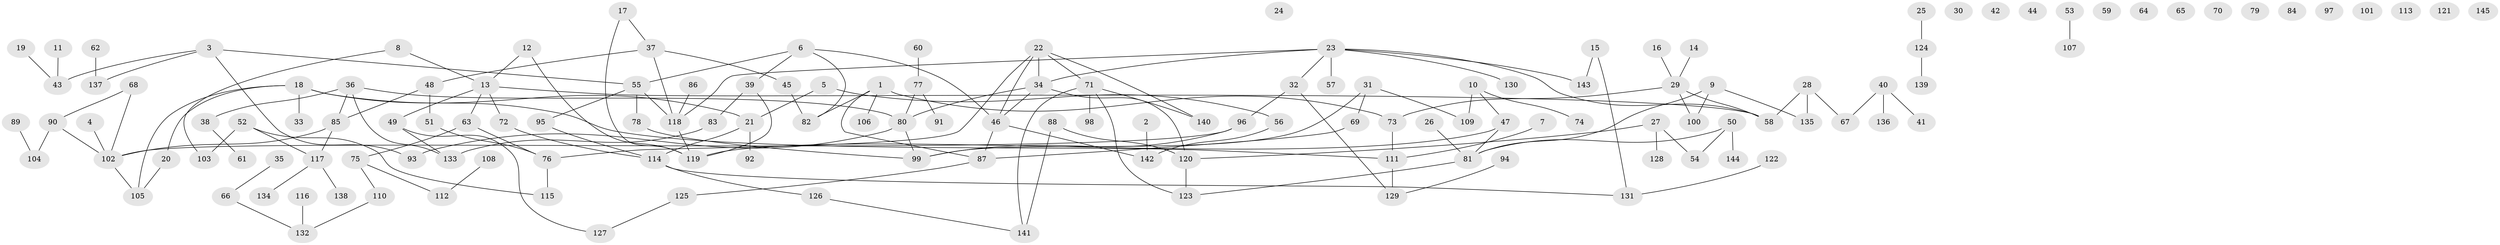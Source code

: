 // Generated by graph-tools (version 1.1) at 2025/25/03/09/25 03:25:18]
// undirected, 145 vertices, 165 edges
graph export_dot {
graph [start="1"]
  node [color=gray90,style=filled];
  1;
  2;
  3;
  4;
  5;
  6;
  7;
  8;
  9;
  10;
  11;
  12;
  13;
  14;
  15;
  16;
  17;
  18;
  19;
  20;
  21;
  22;
  23;
  24;
  25;
  26;
  27;
  28;
  29;
  30;
  31;
  32;
  33;
  34;
  35;
  36;
  37;
  38;
  39;
  40;
  41;
  42;
  43;
  44;
  45;
  46;
  47;
  48;
  49;
  50;
  51;
  52;
  53;
  54;
  55;
  56;
  57;
  58;
  59;
  60;
  61;
  62;
  63;
  64;
  65;
  66;
  67;
  68;
  69;
  70;
  71;
  72;
  73;
  74;
  75;
  76;
  77;
  78;
  79;
  80;
  81;
  82;
  83;
  84;
  85;
  86;
  87;
  88;
  89;
  90;
  91;
  92;
  93;
  94;
  95;
  96;
  97;
  98;
  99;
  100;
  101;
  102;
  103;
  104;
  105;
  106;
  107;
  108;
  109;
  110;
  111;
  112;
  113;
  114;
  115;
  116;
  117;
  118;
  119;
  120;
  121;
  122;
  123;
  124;
  125;
  126;
  127;
  128;
  129;
  130;
  131;
  132;
  133;
  134;
  135;
  136;
  137;
  138;
  139;
  140;
  141;
  142;
  143;
  144;
  145;
  1 -- 73;
  1 -- 82;
  1 -- 87;
  1 -- 106;
  2 -- 142;
  3 -- 43;
  3 -- 55;
  3 -- 93;
  3 -- 137;
  4 -- 102;
  5 -- 21;
  5 -- 56;
  6 -- 39;
  6 -- 46;
  6 -- 55;
  6 -- 82;
  7 -- 111;
  8 -- 13;
  8 -- 103;
  9 -- 81;
  9 -- 100;
  9 -- 135;
  10 -- 47;
  10 -- 74;
  10 -- 109;
  11 -- 43;
  12 -- 13;
  12 -- 119;
  13 -- 49;
  13 -- 58;
  13 -- 63;
  13 -- 72;
  14 -- 29;
  15 -- 131;
  15 -- 143;
  16 -- 29;
  17 -- 37;
  17 -- 119;
  18 -- 20;
  18 -- 21;
  18 -- 33;
  18 -- 105;
  18 -- 111;
  19 -- 43;
  20 -- 105;
  21 -- 92;
  21 -- 114;
  22 -- 34;
  22 -- 46;
  22 -- 71;
  22 -- 76;
  22 -- 140;
  23 -- 32;
  23 -- 34;
  23 -- 57;
  23 -- 58;
  23 -- 118;
  23 -- 130;
  23 -- 143;
  25 -- 124;
  26 -- 81;
  27 -- 54;
  27 -- 120;
  27 -- 128;
  28 -- 58;
  28 -- 67;
  28 -- 135;
  29 -- 58;
  29 -- 73;
  29 -- 100;
  31 -- 69;
  31 -- 99;
  31 -- 109;
  32 -- 96;
  32 -- 129;
  34 -- 46;
  34 -- 80;
  34 -- 120;
  35 -- 66;
  36 -- 38;
  36 -- 80;
  36 -- 85;
  36 -- 133;
  37 -- 45;
  37 -- 48;
  37 -- 118;
  38 -- 61;
  39 -- 83;
  39 -- 119;
  40 -- 41;
  40 -- 67;
  40 -- 136;
  45 -- 82;
  46 -- 87;
  46 -- 142;
  47 -- 81;
  47 -- 119;
  48 -- 51;
  48 -- 85;
  49 -- 127;
  49 -- 133;
  50 -- 54;
  50 -- 81;
  50 -- 144;
  51 -- 76;
  52 -- 103;
  52 -- 115;
  52 -- 117;
  53 -- 107;
  55 -- 78;
  55 -- 95;
  55 -- 118;
  56 -- 142;
  60 -- 77;
  62 -- 137;
  63 -- 75;
  63 -- 76;
  66 -- 132;
  68 -- 90;
  68 -- 102;
  69 -- 87;
  71 -- 98;
  71 -- 123;
  71 -- 140;
  71 -- 141;
  72 -- 114;
  73 -- 111;
  75 -- 110;
  75 -- 112;
  76 -- 115;
  77 -- 80;
  77 -- 91;
  78 -- 99;
  80 -- 93;
  80 -- 99;
  81 -- 123;
  83 -- 133;
  85 -- 102;
  85 -- 117;
  86 -- 118;
  87 -- 125;
  88 -- 120;
  88 -- 141;
  89 -- 104;
  90 -- 102;
  90 -- 104;
  94 -- 129;
  95 -- 114;
  96 -- 99;
  96 -- 102;
  102 -- 105;
  108 -- 112;
  110 -- 132;
  111 -- 129;
  114 -- 126;
  114 -- 131;
  116 -- 132;
  117 -- 134;
  117 -- 138;
  118 -- 119;
  120 -- 123;
  122 -- 131;
  124 -- 139;
  125 -- 127;
  126 -- 141;
}
